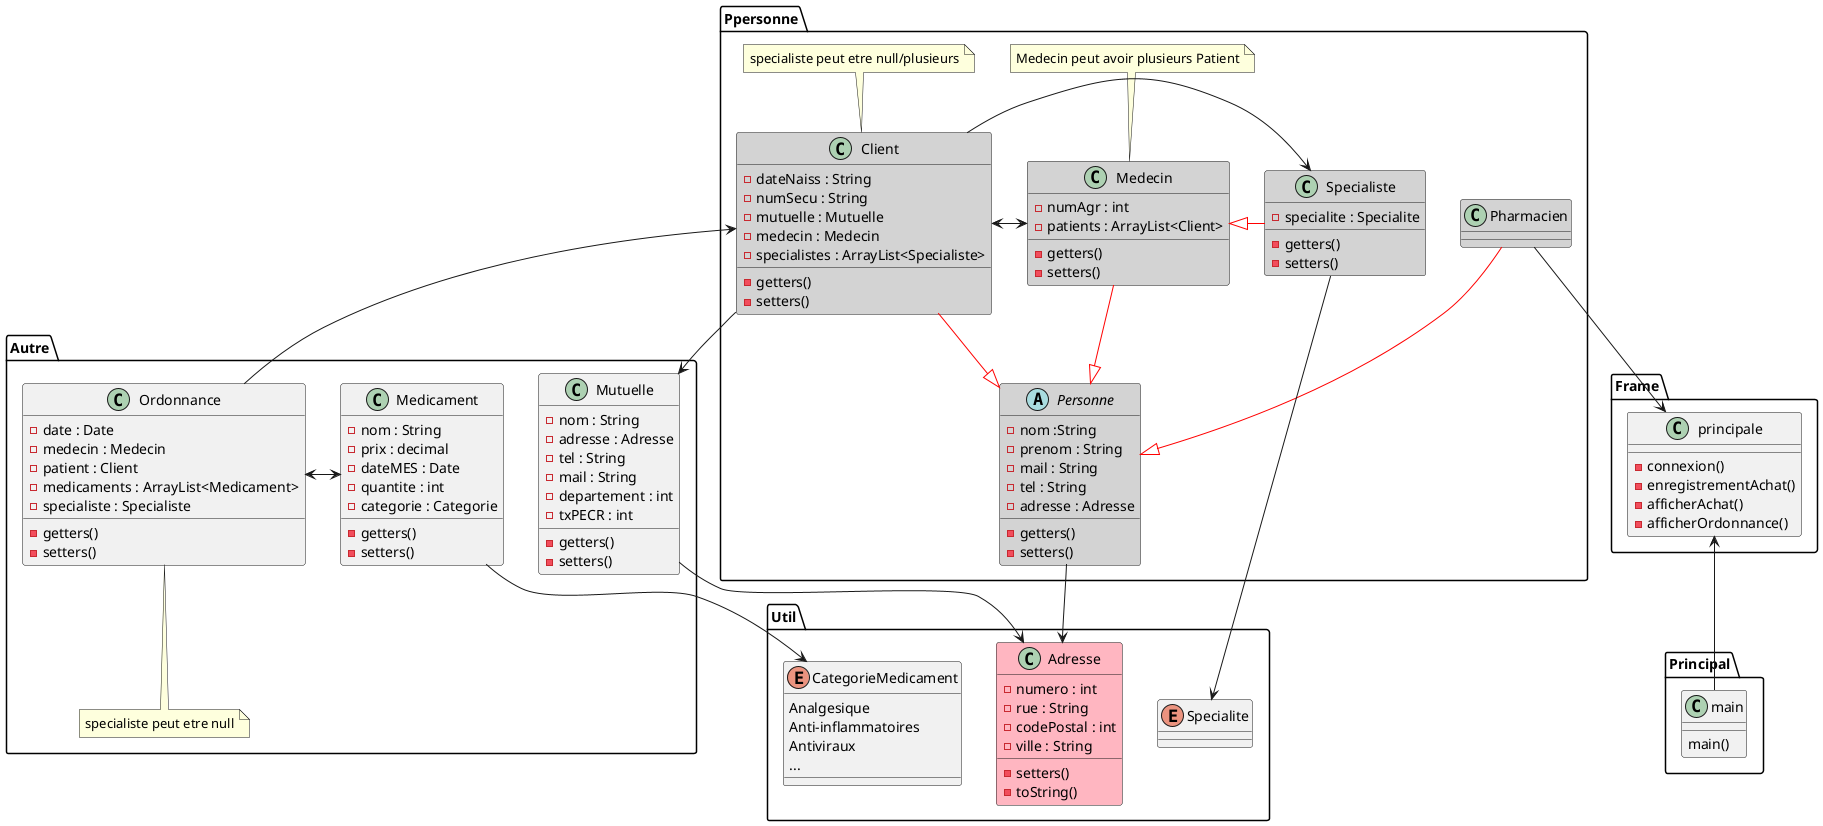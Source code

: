 @startuml
'https://plantuml.com/class-diagram

Package Ppersonne{

Abstract Personne #lightgrey{
    -nom :String
    -prenom : String
    -mail : String
    -tel : String
    -adresse : Adresse

    -getters()
    -setters()
}


class Client #lightgrey{
    -dateNaiss : String
    -numSecu : String
    -mutuelle : Mutuelle
    -medecin : Medecin
    -specialistes : ArrayList<Specialiste>

    -getters()
    -setters()
}

class Pharmacien #lightgrey{
}

class Medecin #lightgrey{
    -numAgr : int
    -patients : ArrayList<Client>

    -getters()
    -setters()
}

class Specialiste #lightgrey{
    -specialite : Specialite

    -getters()
    -setters()
}


Personne  <|-[#red]up-Client
Personne  <|-[#red]up-Medecin
Personne  <|-[#red]up-Pharmacien
Medecin <|-[#red]up Specialiste

Client <->Medecin
Specialiste<-Client

note top of Medecin{
Medecin peut avoir plusieurs Patient
}

note top of Client{
specialiste peut etre null/plusieurs
}
}
Personne-->Util.Adresse

Package Util{

class Adresse #lightpink{
    -numero : int
    -rue : String
    -codePostal : int
    -ville : String

    -setters()
    -toString()
}

Enum CategorieMedicament{
Analgesique
Anti-inflammatoires
Antiviraux
...
}


Enum Specialite{

}
}



package Autre{

class Medicament{
    -nom : String
    -prix : decimal
    -dateMES : Date
    -quantite : int
    -categorie : Categorie

    -getters()
    -setters()
}

class Mutuelle{
    -nom : String
    -adresse : Adresse
    -tel : String
    -mail : String
    -departement : int
    -txPECR : int

    -getters()
    -setters()

}

class Ordonnance{
    -date : Date
    -medecin : Medecin
    -patient : Client
    -medicaments : ArrayList<Medicament>
    -specialiste : Specialiste

    -getters()
    -setters()
}


note bottom of Ordonnance{
specialiste peut etre null
}


}

Medicament-->CategorieMedicament
Ordonnance<->Medicament
Client<--Ordonnance
Mutuelle->Adresse
Client->Mutuelle
Specialite<--Specialiste

package Principal{

class main{
main()
}
}

Pharmacien-->Frame.principale

Package Frame{

class principale{
    -connexion()
    -enregistrementAchat()
    -afficherAchat()
    -afficherOrdonnance()
}

}

principale <-- main





@enduml
